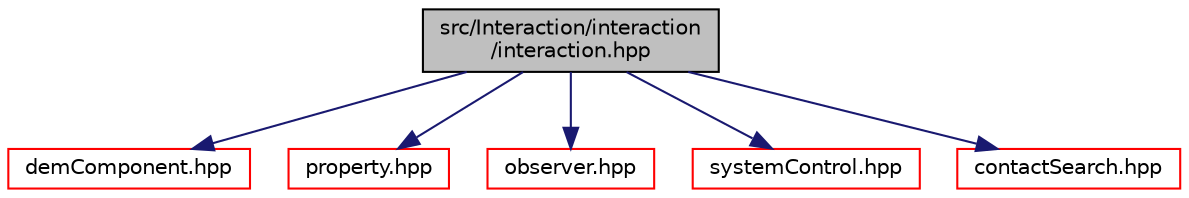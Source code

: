 digraph "src/Interaction/interaction/interaction.hpp"
{
 // LATEX_PDF_SIZE
  edge [fontname="Helvetica",fontsize="10",labelfontname="Helvetica",labelfontsize="10"];
  node [fontname="Helvetica",fontsize="10",shape=record];
  Node1 [label="src/Interaction/interaction\l/interaction.hpp",height=0.2,width=0.4,color="black", fillcolor="grey75", style="filled", fontcolor="black",tooltip=" "];
  Node1 -> Node2 [color="midnightblue",fontsize="10",style="solid",fontname="Helvetica"];
  Node2 [label="demComponent.hpp",height=0.2,width=0.4,color="red", fillcolor="white", style="filled",URL="$demComponent_8hpp.html",tooltip=" "];
  Node1 -> Node43 [color="midnightblue",fontsize="10",style="solid",fontname="Helvetica"];
  Node43 [label="property.hpp",height=0.2,width=0.4,color="red", fillcolor="white", style="filled",URL="$property_8hpp.html",tooltip=" "];
  Node1 -> Node96 [color="midnightblue",fontsize="10",style="solid",fontname="Helvetica"];
  Node96 [label="observer.hpp",height=0.2,width=0.4,color="red", fillcolor="white", style="filled",URL="$observer_8hpp.html",tooltip=" "];
  Node1 -> Node100 [color="midnightblue",fontsize="10",style="solid",fontname="Helvetica"];
  Node100 [label="systemControl.hpp",height=0.2,width=0.4,color="red", fillcolor="white", style="filled",URL="$systemControl_8hpp.html",tooltip=" "];
  Node1 -> Node116 [color="midnightblue",fontsize="10",style="solid",fontname="Helvetica"];
  Node116 [label="contactSearch.hpp",height=0.2,width=0.4,color="red", fillcolor="white", style="filled",URL="$contactSearch_8hpp.html",tooltip=" "];
}
